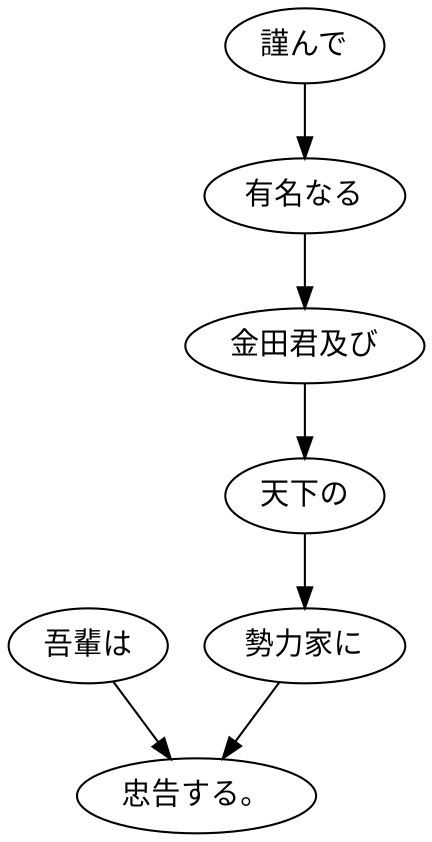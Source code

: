 digraph graph6631 {
	node0 [label="吾輩は"];
	node1 [label="謹んで"];
	node2 [label="有名なる"];
	node3 [label="金田君及び"];
	node4 [label="天下の"];
	node5 [label="勢力家に"];
	node6 [label="忠告する。"];
	node0 -> node6;
	node1 -> node2;
	node2 -> node3;
	node3 -> node4;
	node4 -> node5;
	node5 -> node6;
}
